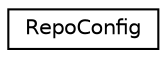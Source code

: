 digraph "Graphical Class Hierarchy"
{
  edge [fontname="Helvetica",fontsize="10",labelfontname="Helvetica",labelfontsize="10"];
  node [fontname="Helvetica",fontsize="10",shape=record];
  rankdir="LR";
  Node0 [label="RepoConfig",height=0.2,width=0.4,color="black", fillcolor="white", style="filled",URL="$struct_repo_config.html"];
}
